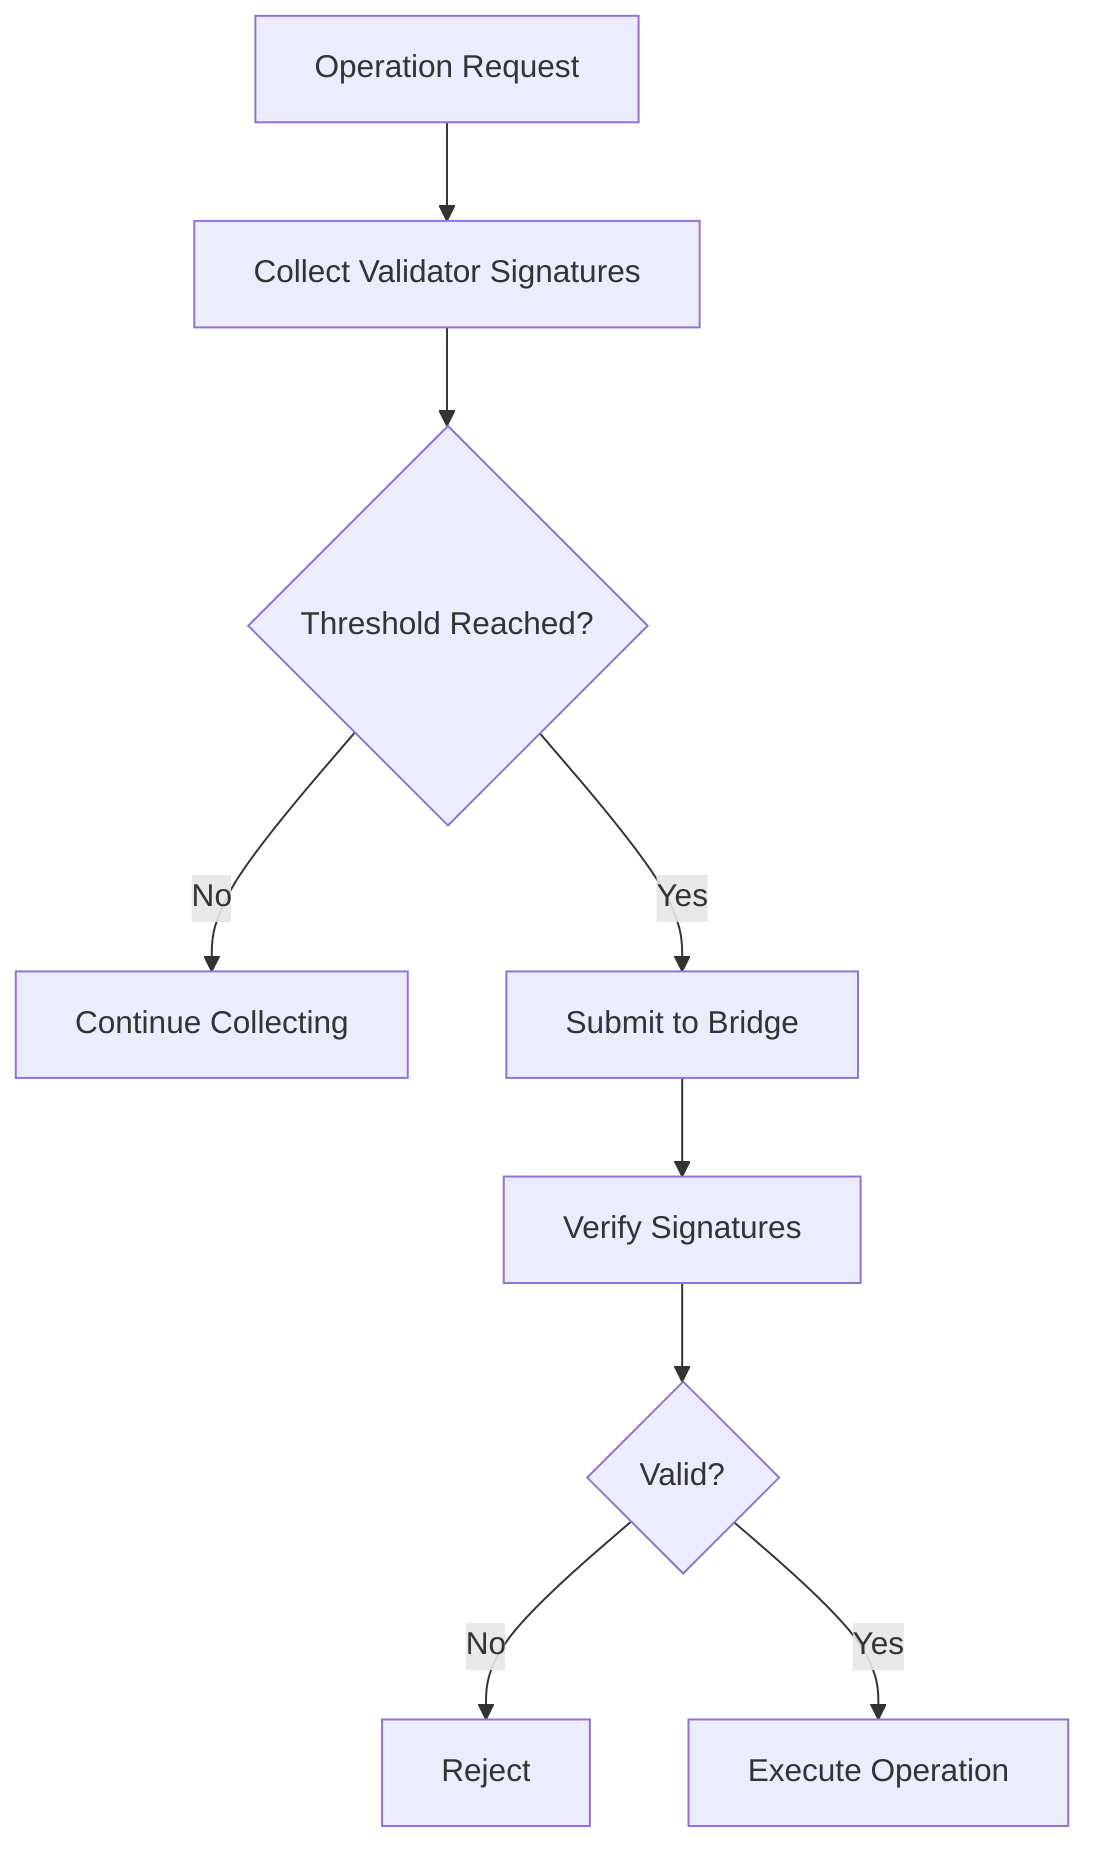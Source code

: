flowchart TD
    A[Operation Request] --> B[Collect Validator Signatures]
    B --> C{Threshold Reached?}
    C -->|No| D[Continue Collecting]
    C -->|Yes| E[Submit to Bridge]
    E --> F[Verify Signatures]
    F --> G{Valid?}
    G -->|No| H[Reject]
    G -->|Yes| I[Execute Operation]